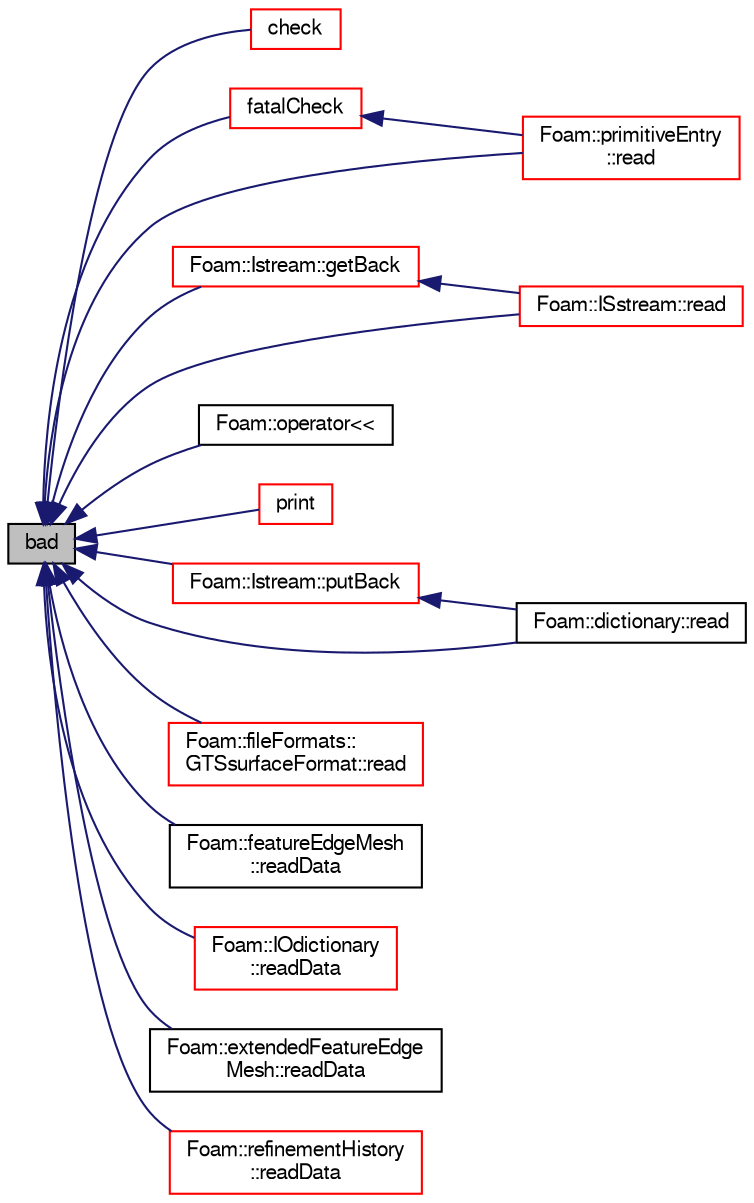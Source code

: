 digraph "bad"
{
  bgcolor="transparent";
  edge [fontname="FreeSans",fontsize="10",labelfontname="FreeSans",labelfontsize="10"];
  node [fontname="FreeSans",fontsize="10",shape=record];
  rankdir="LR";
  Node25909 [label="bad",height=0.2,width=0.4,color="black", fillcolor="grey75", style="filled", fontcolor="black"];
  Node25909 -> Node25910 [dir="back",color="midnightblue",fontsize="10",style="solid",fontname="FreeSans"];
  Node25910 [label="check",height=0.2,width=0.4,color="red",URL="$a26226.html#a367eb3425fc4e8270e2aa961df8ac8a5",tooltip="Check IOstream status for given operation. "];
  Node25909 -> Node26315 [dir="back",color="midnightblue",fontsize="10",style="solid",fontname="FreeSans"];
  Node26315 [label="fatalCheck",height=0.2,width=0.4,color="red",URL="$a26226.html#a52992bb0e37fe2a5e8f62f37ad234663",tooltip="Check IOstream status for given operation. "];
  Node26315 -> Node26322 [dir="back",color="midnightblue",fontsize="10",style="solid",fontname="FreeSans"];
  Node26322 [label="Foam::primitiveEntry\l::read",height=0.2,width=0.4,color="red",URL="$a26058.html#aec631c08ab1cd21bac04fbc797c9c5fb",tooltip="Read tokens from the given stream. "];
  Node25909 -> Node26330 [dir="back",color="midnightblue",fontsize="10",style="solid",fontname="FreeSans"];
  Node26330 [label="Foam::Istream::getBack",height=0.2,width=0.4,color="red",URL="$a26234.html#afff956fe7625beb7b7966ba33d974046",tooltip="Get the put back token if there is one and return true. "];
  Node26330 -> Node26332 [dir="back",color="midnightblue",fontsize="10",style="solid",fontname="FreeSans"];
  Node26332 [label="Foam::ISstream::read",height=0.2,width=0.4,color="red",URL="$a26286.html#a3d4b02e5b143d1a4ba9a5b34f11b4ed1",tooltip="Return next token from stream. "];
  Node25909 -> Node26339 [dir="back",color="midnightblue",fontsize="10",style="solid",fontname="FreeSans"];
  Node26339 [label="Foam::operator\<\<",height=0.2,width=0.4,color="black",URL="$a21124.html#a287e075191b83948b0a09a445f010a71"];
  Node25909 -> Node26340 [dir="back",color="midnightblue",fontsize="10",style="solid",fontname="FreeSans"];
  Node26340 [label="print",height=0.2,width=0.4,color="red",URL="$a26226.html#aa61247f481294e0822e293753513bd29",tooltip="Print description of IOstream to Ostream. "];
  Node25909 -> Node28921 [dir="back",color="midnightblue",fontsize="10",style="solid",fontname="FreeSans"];
  Node28921 [label="Foam::Istream::putBack",height=0.2,width=0.4,color="red",URL="$a26234.html#af22e503b062298eef54e360dfc06d0b4",tooltip="Put back token. "];
  Node28921 -> Node26319 [dir="back",color="midnightblue",fontsize="10",style="solid",fontname="FreeSans"];
  Node26319 [label="Foam::dictionary::read",height=0.2,width=0.4,color="black",URL="$a26014.html#a74110bdf434afa7e444306eb4b04999b",tooltip="Read dictionary from Istream, optionally keeping the header. "];
  Node25909 -> Node28939 [dir="back",color="midnightblue",fontsize="10",style="solid",fontname="FreeSans"];
  Node28939 [label="Foam::fileFormats::\lGTSsurfaceFormat::read",height=0.2,width=0.4,color="red",URL="$a29598.html#a464ebd67acbdff0014d4dae69e3ec4be",tooltip="Read from file. "];
  Node25909 -> Node26332 [dir="back",color="midnightblue",fontsize="10",style="solid",fontname="FreeSans"];
  Node25909 -> Node26322 [dir="back",color="midnightblue",fontsize="10",style="solid",fontname="FreeSans"];
  Node25909 -> Node26319 [dir="back",color="midnightblue",fontsize="10",style="solid",fontname="FreeSans"];
  Node25909 -> Node30836 [dir="back",color="midnightblue",fontsize="10",style="solid",fontname="FreeSans"];
  Node30836 [label="Foam::featureEdgeMesh\l::readData",height=0.2,width=0.4,color="black",URL="$a21798.html#ac3b3d77e7369ae2785973778644137c5",tooltip="ReadData function required for regIOobject read operation. "];
  Node25909 -> Node26006 [dir="back",color="midnightblue",fontsize="10",style="solid",fontname="FreeSans"];
  Node26006 [label="Foam::IOdictionary\l::readData",height=0.2,width=0.4,color="red",URL="$a26158.html#ac3b3d77e7369ae2785973778644137c5",tooltip="ReadData function required for regIOobject read operation. "];
  Node25909 -> Node30837 [dir="back",color="midnightblue",fontsize="10",style="solid",fontname="FreeSans"];
  Node30837 [label="Foam::extendedFeatureEdge\lMesh::readData",height=0.2,width=0.4,color="black",URL="$a21794.html#ac3b3d77e7369ae2785973778644137c5",tooltip="ReadData function required for regIOobject read operation. "];
  Node25909 -> Node30838 [dir="back",color="midnightblue",fontsize="10",style="solid",fontname="FreeSans"];
  Node30838 [label="Foam::refinementHistory\l::readData",height=0.2,width=0.4,color="red",URL="$a21690.html#ac3b3d77e7369ae2785973778644137c5",tooltip="ReadData function required for regIOobject read operation. "];
}
